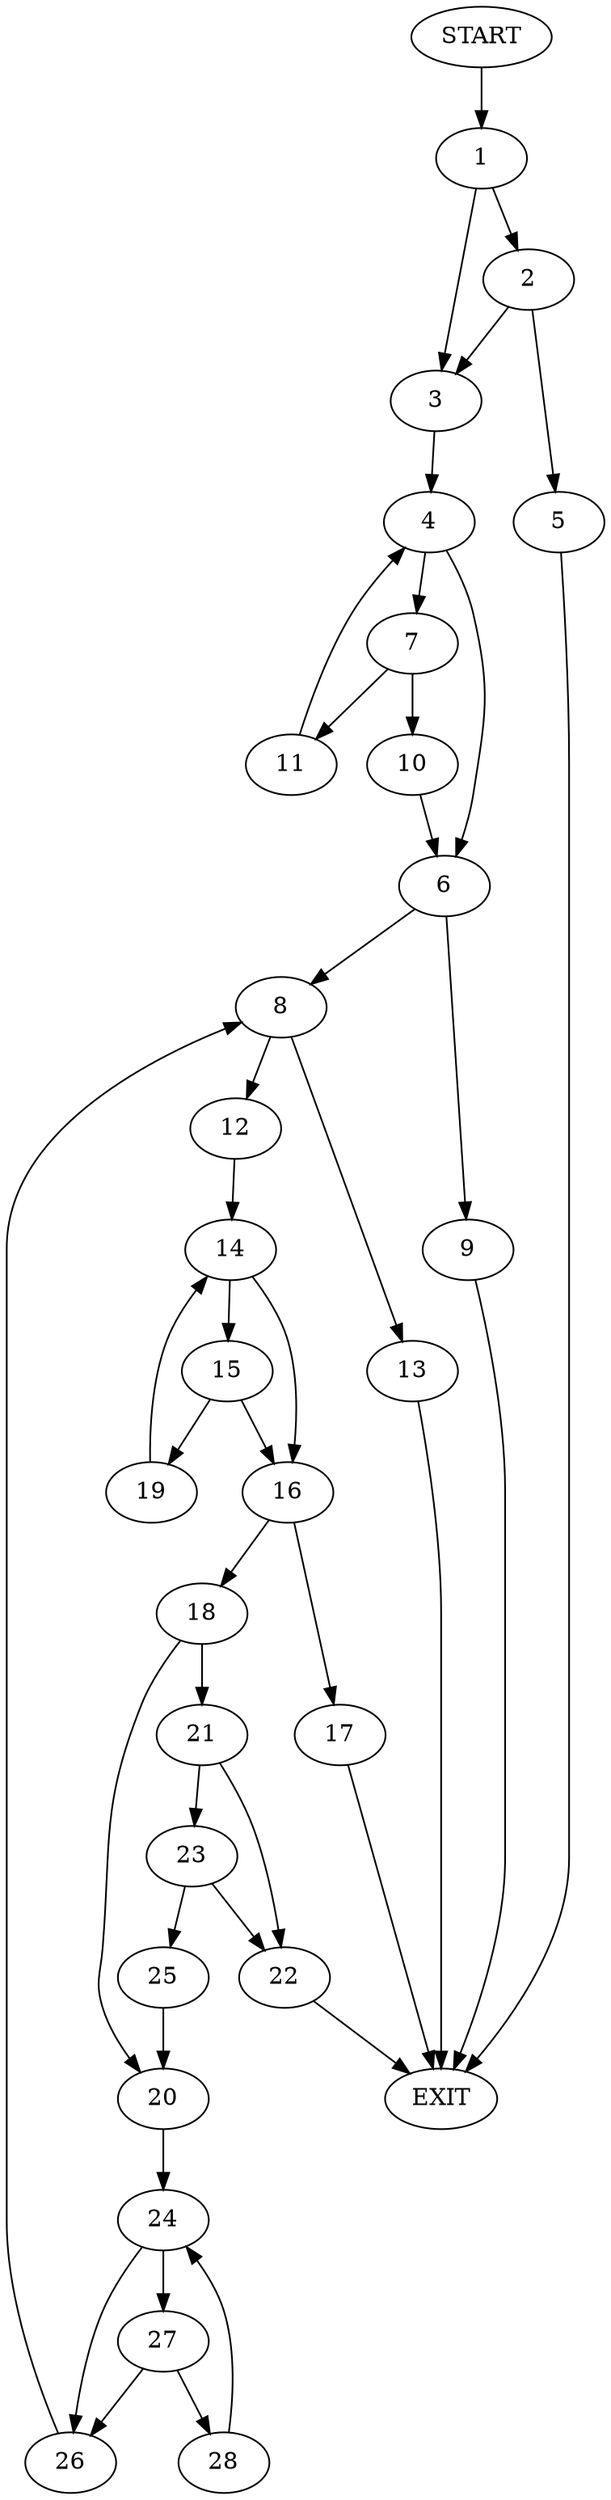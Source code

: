 digraph {
0 [label="START"]
29 [label="EXIT"]
0 -> 1
1 -> 2
1 -> 3
3 -> 4
2 -> 3
2 -> 5
5 -> 29
4 -> 6
4 -> 7
6 -> 8
6 -> 9
7 -> 10
7 -> 11
10 -> 6
11 -> 4
9 -> 29
8 -> 12
8 -> 13
12 -> 14
13 -> 29
14 -> 15
14 -> 16
16 -> 17
16 -> 18
15 -> 19
15 -> 16
19 -> 14
18 -> 20
18 -> 21
17 -> 29
21 -> 22
21 -> 23
20 -> 24
23 -> 25
23 -> 22
22 -> 29
25 -> 20
24 -> 26
24 -> 27
26 -> 8
27 -> 26
27 -> 28
28 -> 24
}
